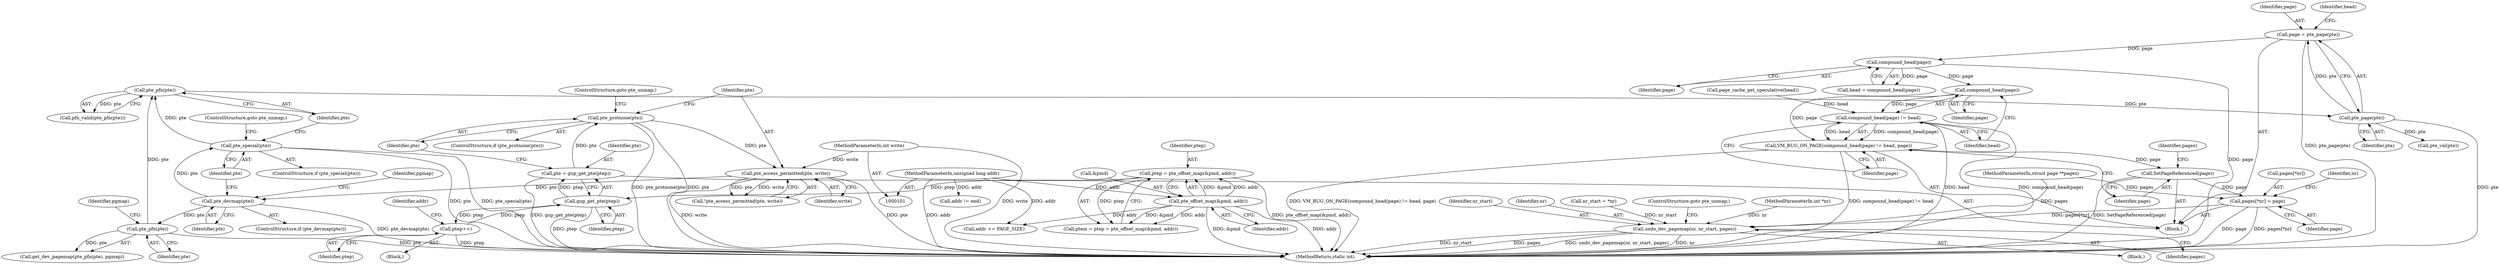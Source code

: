 digraph "0_linux_6b3a707736301c2128ca85ce85fb13f60b5e350a_10@pointer" {
"1000208" [label="(Call,compound_head(page))"];
"1000187" [label="(Call,compound_head(page))"];
"1000181" [label="(Call,page = pte_page(pte))"];
"1000183" [label="(Call,pte_page(pte))"];
"1000179" [label="(Call,pte_pfn(pte))"];
"1000158" [label="(Call,pte_pfn(pte))"];
"1000152" [label="(Call,pte_devmap(pte))"];
"1000147" [label="(Call,pte_access_permitted(pte, write))"];
"1000142" [label="(Call,pte_protnone(pte))"];
"1000135" [label="(Call,pte = gup_get_pte(ptep))"];
"1000137" [label="(Call,gup_get_pte(ptep))"];
"1000224" [label="(Call,ptep++)"];
"1000126" [label="(Call,ptep = pte_offset_map(&pmd, addr))"];
"1000128" [label="(Call,pte_offset_map(&pmd, addr))"];
"1000103" [label="(MethodParameterIn,unsigned long addr)"];
"1000105" [label="(MethodParameterIn,int write)"];
"1000173" [label="(Call,pte_special(pte))"];
"1000207" [label="(Call,compound_head(page) != head)"];
"1000206" [label="(Call,VM_BUG_ON_PAGE(compound_head(page) != head, page))"];
"1000212" [label="(Call,SetPageReferenced(page))"];
"1000214" [label="(Call,pages[*nr] = page)"];
"1000166" [label="(Call,undo_dev_pagemap(nr, nr_start, pages))"];
"1000185" [label="(Call,head = compound_head(page))"];
"1000160" [label="(Identifier,pgmap)"];
"1000166" [label="(Call,undo_dev_pagemap(nr, nr_start, pages))"];
"1000135" [label="(Call,pte = gup_get_pte(ptep))"];
"1000157" [label="(Call,get_dev_pagemap(pte_pfn(pte), pgmap))"];
"1000224" [label="(Call,ptep++)"];
"1000219" [label="(Identifier,page)"];
"1000138" [label="(Identifier,ptep)"];
"1000197" [label="(Call,pte_val(pte))"];
"1000128" [label="(Call,pte_offset_map(&pmd, addr))"];
"1000129" [label="(Call,&pmd)"];
"1000103" [label="(MethodParameterIn,unsigned long addr)"];
"1000158" [label="(Call,pte_pfn(pte))"];
"1000245" [label="(MethodReturn,static int)"];
"1000156" [label="(Identifier,pgmap)"];
"1000146" [label="(Call,!pte_access_permitted(pte, write))"];
"1000191" [label="(Call,page_cache_get_speculative(head))"];
"1000225" [label="(Identifier,ptep)"];
"1000187" [label="(Call,compound_head(page))"];
"1000215" [label="(Call,pages[*nr])"];
"1000142" [label="(Call,pte_protnone(pte))"];
"1000175" [label="(ControlStructure,goto pte_unmap;)"];
"1000127" [label="(Identifier,ptep)"];
"1000213" [label="(Identifier,page)"];
"1000169" [label="(Identifier,pages)"];
"1000179" [label="(Call,pte_pfn(pte))"];
"1000214" [label="(Call,pages[*nr] = page)"];
"1000148" [label="(Identifier,pte)"];
"1000211" [label="(Identifier,page)"];
"1000209" [label="(Identifier,page)"];
"1000136" [label="(Identifier,pte)"];
"1000216" [label="(Identifier,pages)"];
"1000170" [label="(ControlStructure,goto pte_unmap;)"];
"1000107" [label="(MethodParameterIn,int *nr)"];
"1000165" [label="(Block,)"];
"1000168" [label="(Identifier,nr_start)"];
"1000143" [label="(Identifier,pte)"];
"1000188" [label="(Identifier,page)"];
"1000181" [label="(Call,page = pte_page(pte))"];
"1000167" [label="(Identifier,nr)"];
"1000206" [label="(Call,VM_BUG_ON_PAGE(compound_head(page) != head, page))"];
"1000159" [label="(Identifier,pte)"];
"1000131" [label="(Identifier,addr)"];
"1000174" [label="(Identifier,pte)"];
"1000210" [label="(Identifier,head)"];
"1000149" [label="(Identifier,write)"];
"1000230" [label="(Call,addr != end)"];
"1000133" [label="(Block,)"];
"1000184" [label="(Identifier,pte)"];
"1000178" [label="(Call,pfn_valid(pte_pfn(pte)))"];
"1000182" [label="(Identifier,page)"];
"1000172" [label="(ControlStructure,if (pte_special(pte)))"];
"1000141" [label="(ControlStructure,if (pte_protnone(pte)))"];
"1000222" [label="(Identifier,nr)"];
"1000173" [label="(Call,pte_special(pte))"];
"1000186" [label="(Identifier,head)"];
"1000208" [label="(Call,compound_head(page))"];
"1000114" [label="(Call,nr_start = *nr)"];
"1000153" [label="(Identifier,pte)"];
"1000151" [label="(ControlStructure,if (pte_devmap(pte)))"];
"1000147" [label="(Call,pte_access_permitted(pte, write))"];
"1000126" [label="(Call,ptep = pte_offset_map(&pmd, addr))"];
"1000180" [label="(Identifier,pte)"];
"1000183" [label="(Call,pte_page(pte))"];
"1000223" [label="(Block,)"];
"1000105" [label="(MethodParameterIn,int write)"];
"1000227" [label="(Call,addr += PAGE_SIZE)"];
"1000152" [label="(Call,pte_devmap(pte))"];
"1000212" [label="(Call,SetPageReferenced(page))"];
"1000207" [label="(Call,compound_head(page) != head)"];
"1000106" [label="(MethodParameterIn,struct page **pages)"];
"1000228" [label="(Identifier,addr)"];
"1000144" [label="(ControlStructure,goto pte_unmap;)"];
"1000137" [label="(Call,gup_get_pte(ptep))"];
"1000124" [label="(Call,ptem = ptep = pte_offset_map(&pmd, addr))"];
"1000208" -> "1000207"  [label="AST: "];
"1000208" -> "1000209"  [label="CFG: "];
"1000209" -> "1000208"  [label="AST: "];
"1000210" -> "1000208"  [label="CFG: "];
"1000208" -> "1000207"  [label="DDG: page"];
"1000187" -> "1000208"  [label="DDG: page"];
"1000208" -> "1000206"  [label="DDG: page"];
"1000187" -> "1000185"  [label="AST: "];
"1000187" -> "1000188"  [label="CFG: "];
"1000188" -> "1000187"  [label="AST: "];
"1000185" -> "1000187"  [label="CFG: "];
"1000187" -> "1000245"  [label="DDG: page"];
"1000187" -> "1000185"  [label="DDG: page"];
"1000181" -> "1000187"  [label="DDG: page"];
"1000181" -> "1000133"  [label="AST: "];
"1000181" -> "1000183"  [label="CFG: "];
"1000182" -> "1000181"  [label="AST: "];
"1000183" -> "1000181"  [label="AST: "];
"1000186" -> "1000181"  [label="CFG: "];
"1000181" -> "1000245"  [label="DDG: pte_page(pte)"];
"1000183" -> "1000181"  [label="DDG: pte"];
"1000183" -> "1000184"  [label="CFG: "];
"1000184" -> "1000183"  [label="AST: "];
"1000183" -> "1000245"  [label="DDG: pte"];
"1000179" -> "1000183"  [label="DDG: pte"];
"1000183" -> "1000197"  [label="DDG: pte"];
"1000179" -> "1000178"  [label="AST: "];
"1000179" -> "1000180"  [label="CFG: "];
"1000180" -> "1000179"  [label="AST: "];
"1000178" -> "1000179"  [label="CFG: "];
"1000179" -> "1000178"  [label="DDG: pte"];
"1000158" -> "1000179"  [label="DDG: pte"];
"1000173" -> "1000179"  [label="DDG: pte"];
"1000158" -> "1000157"  [label="AST: "];
"1000158" -> "1000159"  [label="CFG: "];
"1000159" -> "1000158"  [label="AST: "];
"1000160" -> "1000158"  [label="CFG: "];
"1000158" -> "1000245"  [label="DDG: pte"];
"1000158" -> "1000157"  [label="DDG: pte"];
"1000152" -> "1000158"  [label="DDG: pte"];
"1000152" -> "1000151"  [label="AST: "];
"1000152" -> "1000153"  [label="CFG: "];
"1000153" -> "1000152"  [label="AST: "];
"1000156" -> "1000152"  [label="CFG: "];
"1000174" -> "1000152"  [label="CFG: "];
"1000152" -> "1000245"  [label="DDG: pte_devmap(pte)"];
"1000147" -> "1000152"  [label="DDG: pte"];
"1000152" -> "1000173"  [label="DDG: pte"];
"1000147" -> "1000146"  [label="AST: "];
"1000147" -> "1000149"  [label="CFG: "];
"1000148" -> "1000147"  [label="AST: "];
"1000149" -> "1000147"  [label="AST: "];
"1000146" -> "1000147"  [label="CFG: "];
"1000147" -> "1000245"  [label="DDG: write"];
"1000147" -> "1000245"  [label="DDG: pte"];
"1000147" -> "1000146"  [label="DDG: pte"];
"1000147" -> "1000146"  [label="DDG: write"];
"1000142" -> "1000147"  [label="DDG: pte"];
"1000105" -> "1000147"  [label="DDG: write"];
"1000142" -> "1000141"  [label="AST: "];
"1000142" -> "1000143"  [label="CFG: "];
"1000143" -> "1000142"  [label="AST: "];
"1000144" -> "1000142"  [label="CFG: "];
"1000148" -> "1000142"  [label="CFG: "];
"1000142" -> "1000245"  [label="DDG: pte_protnone(pte)"];
"1000142" -> "1000245"  [label="DDG: pte"];
"1000135" -> "1000142"  [label="DDG: pte"];
"1000135" -> "1000133"  [label="AST: "];
"1000135" -> "1000137"  [label="CFG: "];
"1000136" -> "1000135"  [label="AST: "];
"1000137" -> "1000135"  [label="AST: "];
"1000143" -> "1000135"  [label="CFG: "];
"1000135" -> "1000245"  [label="DDG: gup_get_pte(ptep)"];
"1000137" -> "1000135"  [label="DDG: ptep"];
"1000137" -> "1000138"  [label="CFG: "];
"1000138" -> "1000137"  [label="AST: "];
"1000137" -> "1000245"  [label="DDG: ptep"];
"1000224" -> "1000137"  [label="DDG: ptep"];
"1000126" -> "1000137"  [label="DDG: ptep"];
"1000137" -> "1000224"  [label="DDG: ptep"];
"1000224" -> "1000223"  [label="AST: "];
"1000224" -> "1000225"  [label="CFG: "];
"1000225" -> "1000224"  [label="AST: "];
"1000228" -> "1000224"  [label="CFG: "];
"1000224" -> "1000245"  [label="DDG: ptep"];
"1000126" -> "1000124"  [label="AST: "];
"1000126" -> "1000128"  [label="CFG: "];
"1000127" -> "1000126"  [label="AST: "];
"1000128" -> "1000126"  [label="AST: "];
"1000124" -> "1000126"  [label="CFG: "];
"1000126" -> "1000245"  [label="DDG: pte_offset_map(&pmd, addr)"];
"1000126" -> "1000124"  [label="DDG: ptep"];
"1000128" -> "1000126"  [label="DDG: &pmd"];
"1000128" -> "1000126"  [label="DDG: addr"];
"1000128" -> "1000131"  [label="CFG: "];
"1000129" -> "1000128"  [label="AST: "];
"1000131" -> "1000128"  [label="AST: "];
"1000128" -> "1000245"  [label="DDG: &pmd"];
"1000128" -> "1000245"  [label="DDG: addr"];
"1000128" -> "1000124"  [label="DDG: &pmd"];
"1000128" -> "1000124"  [label="DDG: addr"];
"1000103" -> "1000128"  [label="DDG: addr"];
"1000128" -> "1000227"  [label="DDG: addr"];
"1000103" -> "1000101"  [label="AST: "];
"1000103" -> "1000245"  [label="DDG: addr"];
"1000103" -> "1000227"  [label="DDG: addr"];
"1000103" -> "1000230"  [label="DDG: addr"];
"1000105" -> "1000101"  [label="AST: "];
"1000105" -> "1000245"  [label="DDG: write"];
"1000173" -> "1000172"  [label="AST: "];
"1000173" -> "1000174"  [label="CFG: "];
"1000174" -> "1000173"  [label="AST: "];
"1000175" -> "1000173"  [label="CFG: "];
"1000180" -> "1000173"  [label="CFG: "];
"1000173" -> "1000245"  [label="DDG: pte_special(pte)"];
"1000173" -> "1000245"  [label="DDG: pte"];
"1000207" -> "1000206"  [label="AST: "];
"1000207" -> "1000210"  [label="CFG: "];
"1000210" -> "1000207"  [label="AST: "];
"1000211" -> "1000207"  [label="CFG: "];
"1000207" -> "1000245"  [label="DDG: head"];
"1000207" -> "1000245"  [label="DDG: compound_head(page)"];
"1000207" -> "1000206"  [label="DDG: compound_head(page)"];
"1000207" -> "1000206"  [label="DDG: head"];
"1000191" -> "1000207"  [label="DDG: head"];
"1000206" -> "1000133"  [label="AST: "];
"1000206" -> "1000211"  [label="CFG: "];
"1000211" -> "1000206"  [label="AST: "];
"1000213" -> "1000206"  [label="CFG: "];
"1000206" -> "1000245"  [label="DDG: VM_BUG_ON_PAGE(compound_head(page) != head, page)"];
"1000206" -> "1000245"  [label="DDG: compound_head(page) != head"];
"1000206" -> "1000212"  [label="DDG: page"];
"1000212" -> "1000133"  [label="AST: "];
"1000212" -> "1000213"  [label="CFG: "];
"1000213" -> "1000212"  [label="AST: "];
"1000216" -> "1000212"  [label="CFG: "];
"1000212" -> "1000245"  [label="DDG: SetPageReferenced(page)"];
"1000212" -> "1000214"  [label="DDG: page"];
"1000214" -> "1000133"  [label="AST: "];
"1000214" -> "1000219"  [label="CFG: "];
"1000215" -> "1000214"  [label="AST: "];
"1000219" -> "1000214"  [label="AST: "];
"1000222" -> "1000214"  [label="CFG: "];
"1000214" -> "1000245"  [label="DDG: page"];
"1000214" -> "1000245"  [label="DDG: pages[*nr]"];
"1000214" -> "1000166"  [label="DDG: pages[*nr]"];
"1000106" -> "1000214"  [label="DDG: pages"];
"1000166" -> "1000165"  [label="AST: "];
"1000166" -> "1000169"  [label="CFG: "];
"1000167" -> "1000166"  [label="AST: "];
"1000168" -> "1000166"  [label="AST: "];
"1000169" -> "1000166"  [label="AST: "];
"1000170" -> "1000166"  [label="CFG: "];
"1000166" -> "1000245"  [label="DDG: nr_start"];
"1000166" -> "1000245"  [label="DDG: pages"];
"1000166" -> "1000245"  [label="DDG: undo_dev_pagemap(nr, nr_start, pages)"];
"1000166" -> "1000245"  [label="DDG: nr"];
"1000107" -> "1000166"  [label="DDG: nr"];
"1000114" -> "1000166"  [label="DDG: nr_start"];
"1000106" -> "1000166"  [label="DDG: pages"];
}

